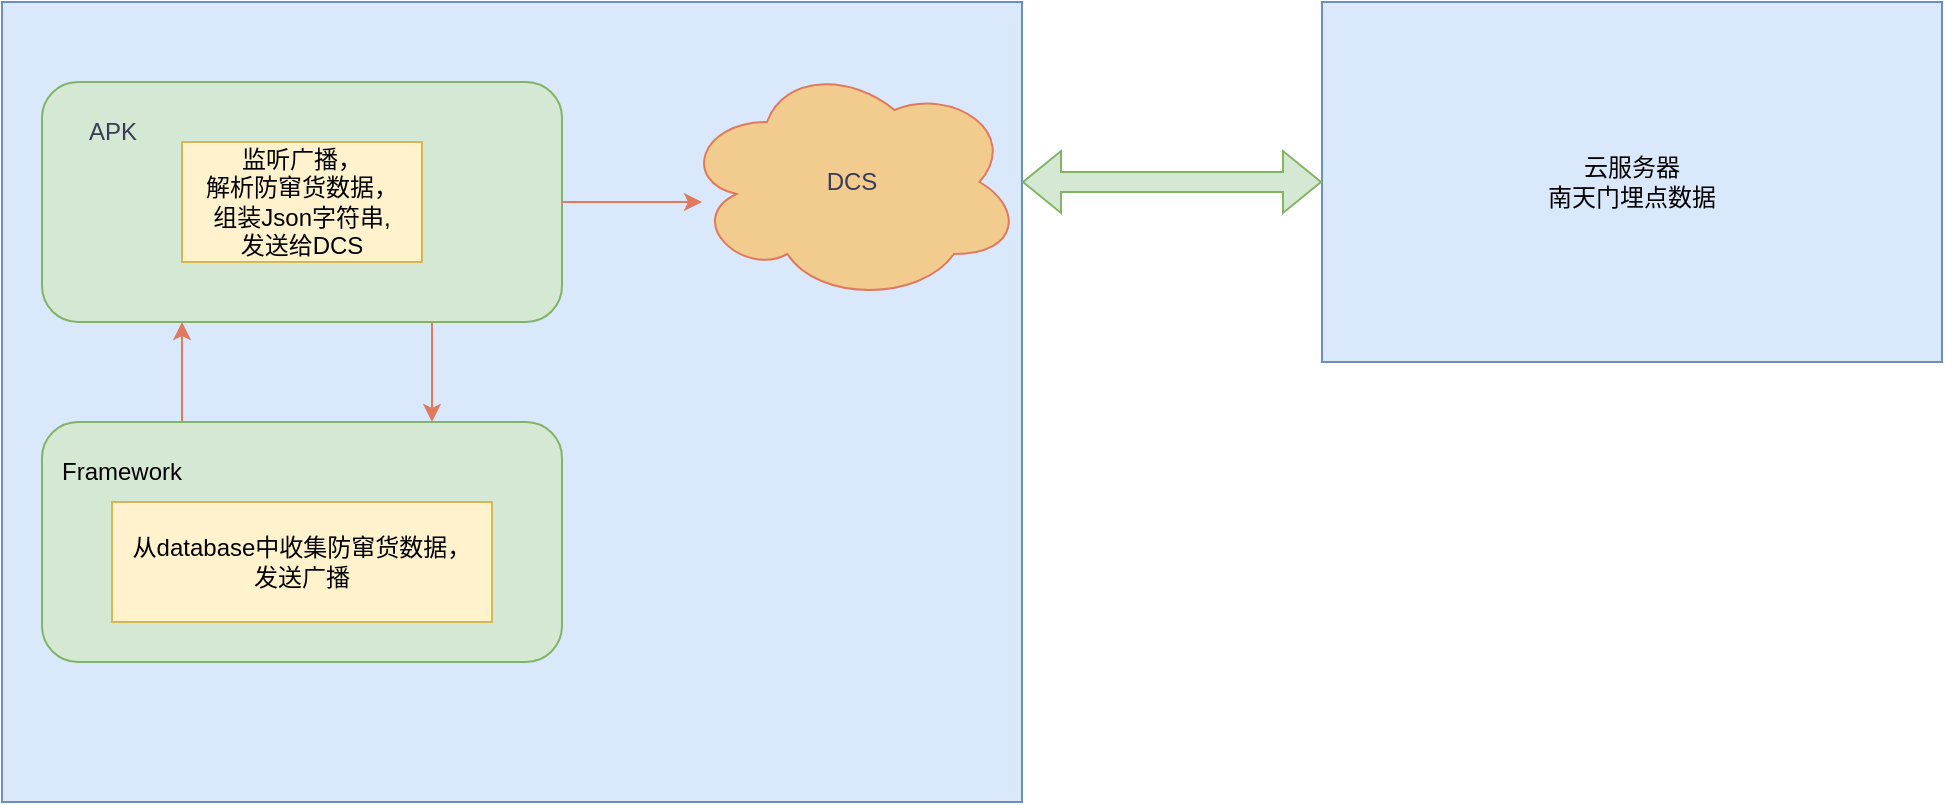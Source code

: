 <mxfile version="24.9.0">
  <diagram name="Page-1" id="58cdce13-f638-feb5-8d6f-7d28b1aa9fa0">
    <mxGraphModel dx="1387" dy="796" grid="1" gridSize="10" guides="1" tooltips="1" connect="1" arrows="1" fold="1" page="1" pageScale="1" pageWidth="1100" pageHeight="850" background="none" math="0" shadow="0">
      <root>
        <mxCell id="0" />
        <mxCell id="1" parent="0" />
        <mxCell id="fgAjEzkgSrdyZiMy2f9m-2" value="" style="rounded=0;whiteSpace=wrap;html=1;fillColor=#dae8fc;strokeColor=#6c8ebf;labelBackgroundColor=none;" vertex="1" parent="1">
          <mxGeometry x="70" y="130" width="510" height="400" as="geometry" />
        </mxCell>
        <mxCell id="fgAjEzkgSrdyZiMy2f9m-3" value="云服务器&lt;div&gt;南天门埋点数据&lt;/div&gt;" style="rounded=0;whiteSpace=wrap;html=1;fillColor=#dae8fc;strokeColor=#6c8ebf;labelBackgroundColor=none;" vertex="1" parent="1">
          <mxGeometry x="730" y="130" width="310" height="180" as="geometry" />
        </mxCell>
        <mxCell id="fgAjEzkgSrdyZiMy2f9m-17" style="edgeStyle=orthogonalEdgeStyle;rounded=0;orthogonalLoop=1;jettySize=auto;html=1;exitX=0.75;exitY=1;exitDx=0;exitDy=0;entryX=0.75;entryY=0;entryDx=0;entryDy=0;strokeColor=#E07A5F;fontColor=#393C56;fillColor=#F2CC8F;" edge="1" parent="1" source="fgAjEzkgSrdyZiMy2f9m-7" target="fgAjEzkgSrdyZiMy2f9m-8">
          <mxGeometry relative="1" as="geometry" />
        </mxCell>
        <mxCell id="fgAjEzkgSrdyZiMy2f9m-7" value="&lt;div style=&quot;text-align: justify;&quot;&gt;&lt;br&gt;&lt;/div&gt;" style="rounded=1;whiteSpace=wrap;html=1;strokeColor=#82b366;fillColor=#d5e8d4;align=left;" vertex="1" parent="1">
          <mxGeometry x="90" y="170" width="260" height="120" as="geometry" />
        </mxCell>
        <mxCell id="fgAjEzkgSrdyZiMy2f9m-16" value="" style="edgeStyle=orthogonalEdgeStyle;rounded=0;orthogonalLoop=1;jettySize=auto;html=1;strokeColor=#E07A5F;fontColor=#393C56;fillColor=#F2CC8F;" edge="1" parent="1" source="fgAjEzkgSrdyZiMy2f9m-8" target="fgAjEzkgSrdyZiMy2f9m-7">
          <mxGeometry relative="1" as="geometry">
            <Array as="points">
              <mxPoint x="160" y="310" />
              <mxPoint x="160" y="310" />
            </Array>
          </mxGeometry>
        </mxCell>
        <mxCell id="fgAjEzkgSrdyZiMy2f9m-8" value="" style="rounded=1;whiteSpace=wrap;html=1;strokeColor=#82b366;fillColor=#d5e8d4;" vertex="1" parent="1">
          <mxGeometry x="90" y="340" width="260" height="120" as="geometry" />
        </mxCell>
        <mxCell id="fgAjEzkgSrdyZiMy2f9m-9" value="DCS" style="ellipse;shape=cloud;whiteSpace=wrap;html=1;strokeColor=#E07A5F;fontColor=#393C56;fillColor=#F2CC8F;" vertex="1" parent="1">
          <mxGeometry x="410" y="160" width="170" height="120" as="geometry" />
        </mxCell>
        <mxCell id="fgAjEzkgSrdyZiMy2f9m-10" value="" style="shape=flexArrow;endArrow=classic;startArrow=classic;html=1;rounded=0;strokeColor=#82b366;fontColor=#393C56;fillColor=#d5e8d4;entryX=0;entryY=0.5;entryDx=0;entryDy=0;" edge="1" parent="1" target="fgAjEzkgSrdyZiMy2f9m-3">
          <mxGeometry width="100" height="100" relative="1" as="geometry">
            <mxPoint x="580" y="220" as="sourcePoint" />
            <mxPoint x="700" y="190" as="targetPoint" />
          </mxGeometry>
        </mxCell>
        <mxCell id="fgAjEzkgSrdyZiMy2f9m-13" value="APK" style="text;html=1;align=center;verticalAlign=middle;resizable=0;points=[];autosize=1;strokeColor=none;fillColor=none;fontColor=#393C56;" vertex="1" parent="1">
          <mxGeometry x="100" y="180" width="50" height="30" as="geometry" />
        </mxCell>
        <mxCell id="fgAjEzkgSrdyZiMy2f9m-14" value="&lt;span style=&quot;color: rgb(0, 0, 0);&quot;&gt;Framework&lt;/span&gt;" style="text;strokeColor=none;align=center;fillColor=none;html=1;verticalAlign=middle;whiteSpace=wrap;rounded=0;fontColor=#393C56;" vertex="1" parent="1">
          <mxGeometry x="100" y="350" width="60" height="30" as="geometry" />
        </mxCell>
        <mxCell id="fgAjEzkgSrdyZiMy2f9m-15" value="" style="endArrow=classic;html=1;rounded=0;strokeColor=#E07A5F;fontColor=#393C56;fillColor=#F2CC8F;exitX=1;exitY=0.5;exitDx=0;exitDy=0;" edge="1" parent="1" source="fgAjEzkgSrdyZiMy2f9m-7">
          <mxGeometry width="50" height="50" relative="1" as="geometry">
            <mxPoint x="463.733" y="360" as="sourcePoint" />
            <mxPoint x="420" y="230" as="targetPoint" />
            <Array as="points" />
          </mxGeometry>
        </mxCell>
        <mxCell id="fgAjEzkgSrdyZiMy2f9m-18" value="从database中收集防窜货数据，&lt;div&gt;发送广播&lt;/div&gt;" style="rounded=0;whiteSpace=wrap;html=1;strokeColor=#d6b656;fillColor=#fff2cc;" vertex="1" parent="1">
          <mxGeometry x="125" y="380" width="190" height="60" as="geometry" />
        </mxCell>
        <mxCell id="fgAjEzkgSrdyZiMy2f9m-19" value="监听广播，&lt;div&gt;解析防窜货数据，&lt;/div&gt;&lt;div&gt;组装Json字符串,&lt;/div&gt;&lt;div&gt;发送给DCS&lt;/div&gt;" style="rounded=0;whiteSpace=wrap;html=1;strokeColor=#d6b656;fillColor=#fff2cc;" vertex="1" parent="1">
          <mxGeometry x="160" y="200" width="120" height="60" as="geometry" />
        </mxCell>
      </root>
    </mxGraphModel>
  </diagram>
</mxfile>
